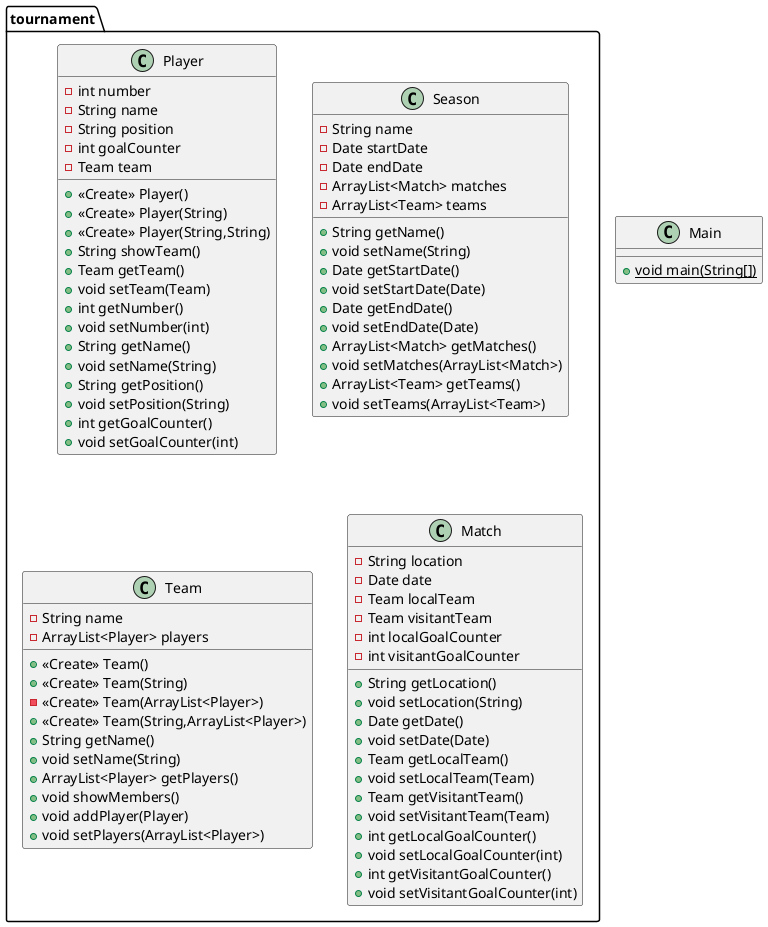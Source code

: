 @startuml
class tournament.Player {
- int number
- String name
- String position
- int goalCounter
- Team team
+ <<Create>> Player()
+ <<Create>> Player(String)
+ <<Create>> Player(String,String)
+ String showTeam()
+ Team getTeam()
+ void setTeam(Team)
+ int getNumber()
+ void setNumber(int)
+ String getName()
+ void setName(String)
+ String getPosition()
+ void setPosition(String)
+ int getGoalCounter()
+ void setGoalCounter(int)
}
class tournament.Season {
- String name
- Date startDate
- Date endDate
- ArrayList<Match> matches
- ArrayList<Team> teams
+ String getName()
+ void setName(String)
+ Date getStartDate()
+ void setStartDate(Date)
+ Date getEndDate()
+ void setEndDate(Date)
+ ArrayList<Match> getMatches()
+ void setMatches(ArrayList<Match>)
+ ArrayList<Team> getTeams()
+ void setTeams(ArrayList<Team>)
}
class Main {
+ {static} void main(String[])
}
class tournament.Team {
- String name
- ArrayList<Player> players
+ <<Create>> Team()
+ <<Create>> Team(String)
- <<Create>> Team(ArrayList<Player>)
+ <<Create>> Team(String,ArrayList<Player>)
+ String getName()
+ void setName(String)
+ ArrayList<Player> getPlayers()
+ void showMembers()
+ void addPlayer(Player)
+ void setPlayers(ArrayList<Player>)
}
class tournament.Match {
- String location
- Date date
- Team localTeam
- Team visitantTeam
- int localGoalCounter
- int visitantGoalCounter
+ String getLocation()
+ void setLocation(String)
+ Date getDate()
+ void setDate(Date)
+ Team getLocalTeam()
+ void setLocalTeam(Team)
+ Team getVisitantTeam()
+ void setVisitantTeam(Team)
+ int getLocalGoalCounter()
+ void setLocalGoalCounter(int)
+ int getVisitantGoalCounter()
+ void setVisitantGoalCounter(int)
}
@enduml